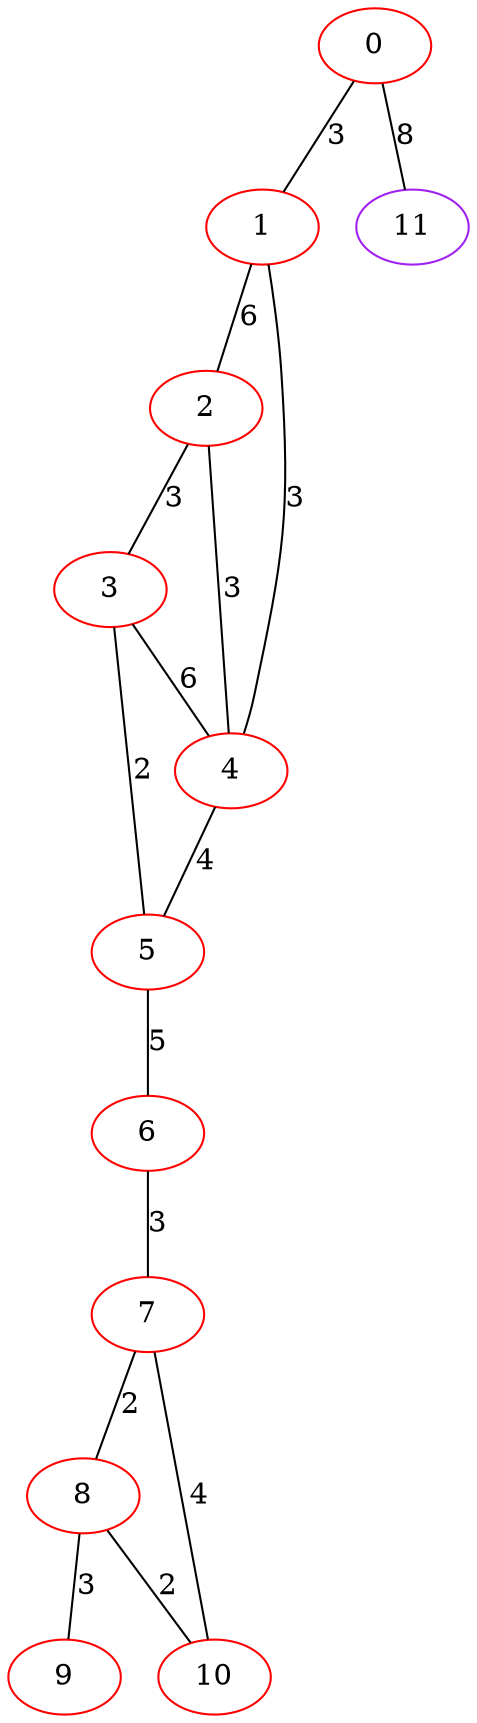 graph "" {
0 [color=red, weight=1];
1 [color=red, weight=1];
2 [color=red, weight=1];
3 [color=red, weight=1];
4 [color=red, weight=1];
5 [color=red, weight=1];
6 [color=red, weight=1];
7 [color=red, weight=1];
8 [color=red, weight=1];
9 [color=red, weight=1];
10 [color=red, weight=1];
11 [color=purple, weight=4];
0 -- 1  [key=0, label=3];
0 -- 11  [key=0, label=8];
1 -- 2  [key=0, label=6];
1 -- 4  [key=0, label=3];
2 -- 3  [key=0, label=3];
2 -- 4  [key=0, label=3];
3 -- 4  [key=0, label=6];
3 -- 5  [key=0, label=2];
4 -- 5  [key=0, label=4];
5 -- 6  [key=0, label=5];
6 -- 7  [key=0, label=3];
7 -- 8  [key=0, label=2];
7 -- 10  [key=0, label=4];
8 -- 9  [key=0, label=3];
8 -- 10  [key=0, label=2];
}
